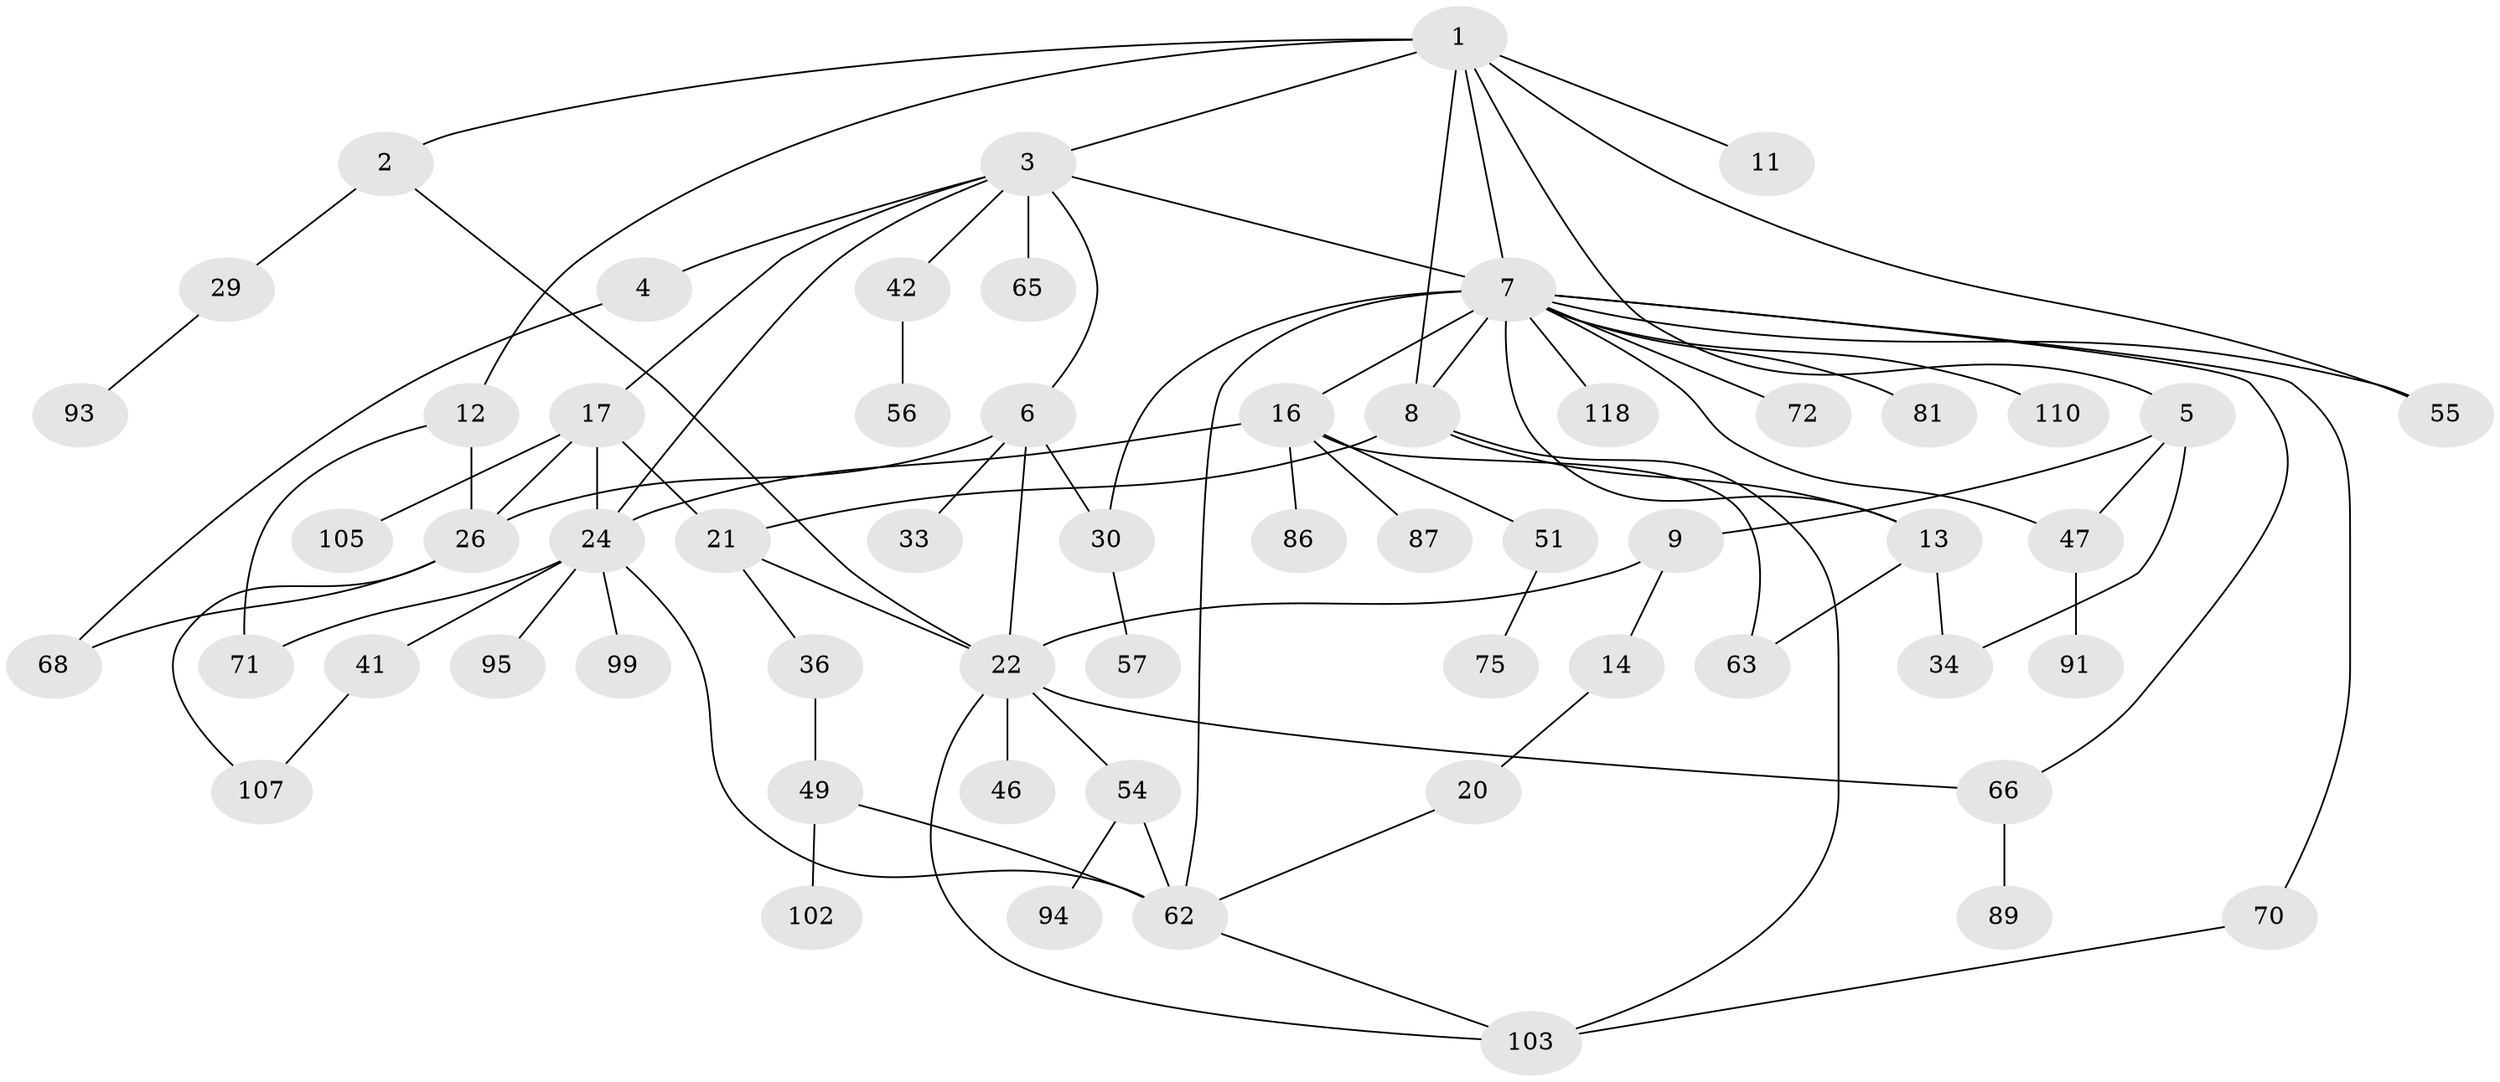 // original degree distribution, {8: 0.00847457627118644, 3: 0.19491525423728814, 9: 0.00847457627118644, 2: 0.3305084745762712, 4: 0.1016949152542373, 5: 0.05084745762711865, 6: 0.03389830508474576, 1: 0.2627118644067797, 7: 0.00847457627118644}
// Generated by graph-tools (version 1.1) at 2025/13/03/09/25 04:13:23]
// undirected, 59 vertices, 85 edges
graph export_dot {
graph [start="1"]
  node [color=gray90,style=filled];
  1;
  2;
  3 [super="+77"];
  4;
  5 [super="+27"];
  6 [super="+10"];
  7 [super="+39+48+79"];
  8;
  9;
  11 [super="+37"];
  12 [super="+25+15"];
  13 [super="+69"];
  14 [super="+35+116+52"];
  16 [super="+19+23"];
  17 [super="+101+114+18"];
  20;
  21 [super="+44"];
  22 [super="+117+43+31+38"];
  24 [super="+32+67"];
  26 [super="+90"];
  29;
  30 [super="+45"];
  33;
  34 [super="+96+61"];
  36;
  41 [super="+73"];
  42;
  46 [super="+82"];
  47 [super="+59"];
  49 [super="+76"];
  51;
  54 [super="+106"];
  55;
  56;
  57;
  62 [super="+98+88+85"];
  63 [super="+78"];
  65;
  66 [super="+74"];
  68 [super="+113"];
  70;
  71 [super="+84"];
  72;
  75;
  81;
  86;
  87;
  89;
  91;
  93;
  94;
  95;
  99;
  102 [super="+109"];
  103;
  105;
  107;
  110;
  118;
  1 -- 2;
  1 -- 3;
  1 -- 5;
  1 -- 8;
  1 -- 11;
  1 -- 12;
  1 -- 55;
  1 -- 7;
  2 -- 29;
  2 -- 22;
  3 -- 4;
  3 -- 6;
  3 -- 7 [weight=2];
  3 -- 17;
  3 -- 42;
  3 -- 65 [weight=2];
  3 -- 24;
  4 -- 68;
  5 -- 9;
  5 -- 47;
  5 -- 34;
  6 -- 22;
  6 -- 33;
  6 -- 26;
  6 -- 30;
  7 -- 13;
  7 -- 16 [weight=3];
  7 -- 70;
  7 -- 72;
  7 -- 47;
  7 -- 81;
  7 -- 55;
  7 -- 30;
  7 -- 66;
  7 -- 118;
  7 -- 8;
  7 -- 110;
  7 -- 62;
  8 -- 21;
  8 -- 13;
  8 -- 103;
  9 -- 14;
  9 -- 22;
  12 -- 26;
  12 -- 71;
  13 -- 63;
  13 -- 34;
  14 -- 20;
  16 -- 63;
  16 -- 51;
  16 -- 86;
  16 -- 87;
  16 -- 24 [weight=2];
  17 -- 105;
  17 -- 26;
  17 -- 21;
  17 -- 24 [weight=2];
  20 -- 62;
  21 -- 36;
  21 -- 22;
  22 -- 103;
  22 -- 54;
  22 -- 46;
  22 -- 66;
  24 -- 41;
  24 -- 71;
  24 -- 95;
  24 -- 62 [weight=2];
  24 -- 99;
  26 -- 68;
  26 -- 107;
  29 -- 93;
  30 -- 57;
  36 -- 49;
  41 -- 107;
  42 -- 56;
  47 -- 91;
  49 -- 102;
  49 -- 62;
  51 -- 75;
  54 -- 94;
  54 -- 62;
  62 -- 103;
  66 -- 89;
  70 -- 103;
}
